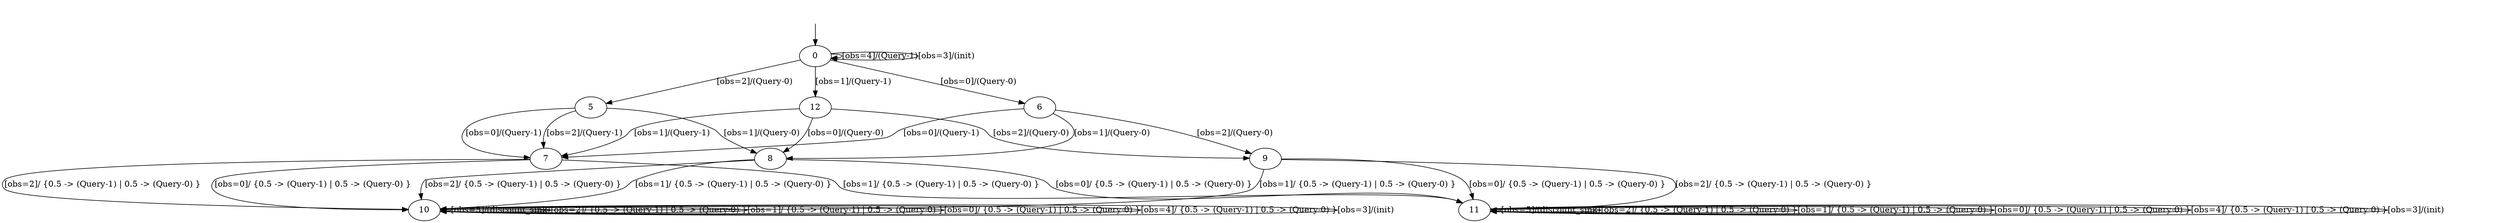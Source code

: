 digraph {
12;
11;
10;
9;
8;
7;
6;
5;
0;
__init [label="", style=invis, width=0];
__init -> 0;
12 -> 9 [label="[obs=2]/(Query-0)"];
12 -> 7 [label="[obs=1]/(Query-1)"];
12 -> 8 [label="[obs=0]/(Query-0)"];
11 -> 11 [label="[obs=5]/(discount_sink)"];
11 -> 11 [label="[obs=2]/ {0.5 -> (Query-1) | 0.5 -> (Query-0) }"];
11 -> 11 [label="[obs=1]/ {0.5 -> (Query-1) | 0.5 -> (Query-0) }"];
11 -> 11 [label="[obs=0]/ {0.5 -> (Query-1) | 0.5 -> (Query-0) }"];
11 -> 11 [label="[obs=4]/ {0.5 -> (Query-1) | 0.5 -> (Query-0) }"];
11 -> 11 [label="[obs=3]/(init)"];
10 -> 10 [label="[obs=5]/(discount_sink)"];
10 -> 10 [label="[obs=2]/ {0.5 -> (Query-1) | 0.5 -> (Query-0) }"];
10 -> 10 [label="[obs=1]/ {0.5 -> (Query-1) | 0.5 -> (Query-0) }"];
10 -> 10 [label="[obs=0]/ {0.5 -> (Query-1) | 0.5 -> (Query-0) }"];
10 -> 10 [label="[obs=4]/ {0.5 -> (Query-1) | 0.5 -> (Query-0) }"];
10 -> 10 [label="[obs=3]/(init)"];
9 -> 10 [label="[obs=1]/ {0.5 -> (Query-1) | 0.5 -> (Query-0) }"];
9 -> 11 [label="[obs=2]/ {0.5 -> (Query-1) | 0.5 -> (Query-0) }"];
9 -> 11 [label="[obs=0]/ {0.5 -> (Query-1) | 0.5 -> (Query-0) }"];
8 -> 10 [label="[obs=2]/ {0.5 -> (Query-1) | 0.5 -> (Query-0) }"];
8 -> 10 [label="[obs=1]/ {0.5 -> (Query-1) | 0.5 -> (Query-0) }"];
8 -> 11 [label="[obs=0]/ {0.5 -> (Query-1) | 0.5 -> (Query-0) }"];
7 -> 10 [label="[obs=2]/ {0.5 -> (Query-1) | 0.5 -> (Query-0) }"];
7 -> 10 [label="[obs=0]/ {0.5 -> (Query-1) | 0.5 -> (Query-0) }"];
7 -> 11 [label="[obs=1]/ {0.5 -> (Query-1) | 0.5 -> (Query-0) }"];
6 -> 9 [label="[obs=2]/(Query-0)"];
6 -> 8 [label="[obs=1]/(Query-0)"];
6 -> 7 [label="[obs=0]/(Query-1)"];
5 -> 7 [label="[obs=2]/(Query-1)"];
5 -> 8 [label="[obs=1]/(Query-0)"];
5 -> 7 [label="[obs=0]/(Query-1)"];
0 -> 5 [label="[obs=2]/(Query-0)"];
0 -> 12 [label="[obs=1]/(Query-1)"];
0 -> 6 [label="[obs=0]/(Query-0)"];
0 -> 0 [label="[obs=4]/(Query-1)"];
0 -> 0 [label="[obs=3]/(init)"];
}
